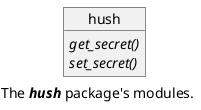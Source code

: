@startuml

caption The //**hush**// package's modules.

object hush {
    //get_secret()//
    //set_secret()//
}

object hush.hush {
    get_secret()
    set_secret()
}

object hush.cli {
    main()
    parse_cli_args()
    run_get()
    run_set()
}

object hush.plugin {
    //manager()//
}

object hush.plugin.host {
    manager()
}

object hush.plugin.specs {
    get_secret()
    set_secret()
}

object hush.plugin.builtin {
    pass_get()
    pass_set()
    envvar_get()
    envvar_set()
}

hush --> hush.hush
hush.cli --> hush.hush
hush.hush --> hush.plugin
hush.plugin --> hush.plugin.host
hush.plugin.host --> hush.plugin.specs
hush.plugin.host --> hush.plugin.builtin

@enduml
